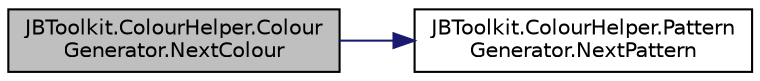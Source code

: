 digraph "JBToolkit.ColourHelper.ColourGenerator.NextColour"
{
 // LATEX_PDF_SIZE
  edge [fontname="Helvetica",fontsize="10",labelfontname="Helvetica",labelfontsize="10"];
  node [fontname="Helvetica",fontsize="10",shape=record];
  rankdir="LR";
  Node1 [label="JBToolkit.ColourHelper.Colour\lGenerator.NextColour",height=0.2,width=0.4,color="black", fillcolor="grey75", style="filled", fontcolor="black",tooltip=" "];
  Node1 -> Node2 [color="midnightblue",fontsize="10",style="solid",fontname="Helvetica"];
  Node2 [label="JBToolkit.ColourHelper.Pattern\lGenerator.NextPattern",height=0.2,width=0.4,color="black", fillcolor="white", style="filled",URL="$de/d32/class_j_b_toolkit_1_1_colour_helper_1_1_pattern_generator.html#a3b532aa2315d47b1fb0ac3c5d8e76b6d",tooltip=" "];
}
